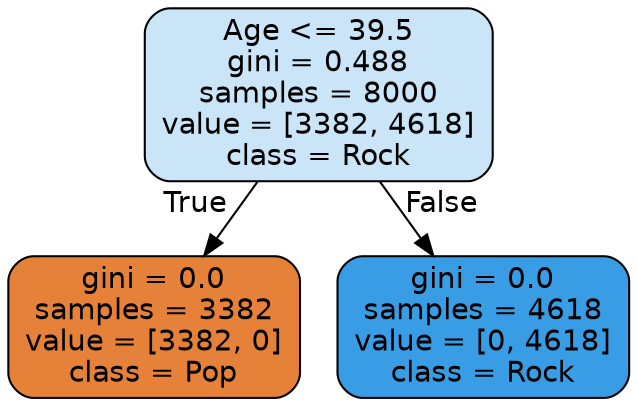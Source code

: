 digraph Tree {
node [shape=box, style="filled, rounded", color="black", fontname="helvetica"] ;
edge [fontname="helvetica"] ;
0 [label="Age <= 39.5\ngini = 0.488\nsamples = 8000\nvalue = [3382, 4618]\nclass = Rock", fillcolor="#cae5f8"] ;
1 [label="gini = 0.0\nsamples = 3382\nvalue = [3382, 0]\nclass = Pop", fillcolor="#e58139"] ;
0 -> 1 [labeldistance=2.5, labelangle=45, headlabel="True"] ;
2 [label="gini = 0.0\nsamples = 4618\nvalue = [0, 4618]\nclass = Rock", fillcolor="#399de5"] ;
0 -> 2 [labeldistance=2.5, labelangle=-45, headlabel="False"] ;
}